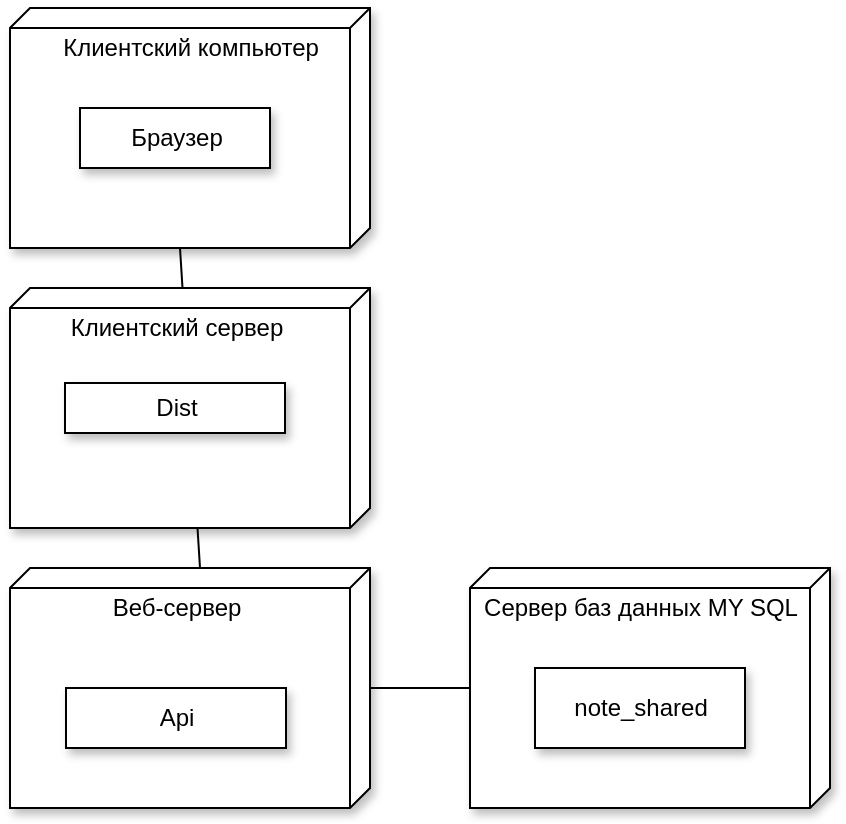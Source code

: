 <mxfile version="15.8.7" type="device"><diagram id="r8smrNBu5s63FgWAxW_A" name="Page-1"><mxGraphModel dx="1102" dy="865" grid="1" gridSize="10" guides="1" tooltips="1" connect="1" arrows="1" fold="1" page="1" pageScale="1" pageWidth="850" pageHeight="1100" math="0" shadow="0"><root><mxCell id="0"/><mxCell id="1" parent="0"/><mxCell id="4BSw33EeerwB5s-FpYNb-1" value="" style="verticalAlign=top;align=left;spacingTop=8;spacingLeft=2;spacingRight=12;shape=cube;size=10;direction=south;fontStyle=4;html=1;shadow=1;" vertex="1" parent="1"><mxGeometry x="130" y="140" width="180" height="120" as="geometry"/></mxCell><mxCell id="4BSw33EeerwB5s-FpYNb-7" style="edgeStyle=none;rounded=0;orthogonalLoop=1;jettySize=auto;html=1;endArrow=none;endFill=0;" edge="1" parent="1" source="4BSw33EeerwB5s-FpYNb-2" target="4BSw33EeerwB5s-FpYNb-3"><mxGeometry relative="1" as="geometry"/></mxCell><mxCell id="4BSw33EeerwB5s-FpYNb-2" value="" style="verticalAlign=top;align=left;spacingTop=8;spacingLeft=2;spacingRight=12;shape=cube;size=10;direction=south;fontStyle=4;html=1;shadow=1;" vertex="1" parent="1"><mxGeometry x="130" y="420" width="180" height="120" as="geometry"/></mxCell><mxCell id="4BSw33EeerwB5s-FpYNb-3" value="" style="verticalAlign=top;align=left;spacingTop=8;spacingLeft=2;spacingRight=12;shape=cube;size=10;direction=south;fontStyle=4;html=1;shadow=1;" vertex="1" parent="1"><mxGeometry x="360" y="420" width="180" height="120" as="geometry"/></mxCell><mxCell id="4BSw33EeerwB5s-FpYNb-5" style="rounded=0;orthogonalLoop=1;jettySize=auto;html=1;entryX=0;entryY=0;entryDx=120;entryDy=95;entryPerimeter=0;endArrow=none;endFill=0;" edge="1" parent="1" source="4BSw33EeerwB5s-FpYNb-4" target="4BSw33EeerwB5s-FpYNb-1"><mxGeometry relative="1" as="geometry"/></mxCell><mxCell id="4BSw33EeerwB5s-FpYNb-6" style="edgeStyle=none;rounded=0;orthogonalLoop=1;jettySize=auto;html=1;entryX=0;entryY=0;entryDx=0;entryDy=85;entryPerimeter=0;endArrow=none;endFill=0;" edge="1" parent="1" source="4BSw33EeerwB5s-FpYNb-4" target="4BSw33EeerwB5s-FpYNb-2"><mxGeometry relative="1" as="geometry"/></mxCell><mxCell id="4BSw33EeerwB5s-FpYNb-4" value="" style="verticalAlign=top;align=left;spacingTop=8;spacingLeft=2;spacingRight=12;shape=cube;size=10;direction=south;fontStyle=4;html=1;shadow=1;" vertex="1" parent="1"><mxGeometry x="130" y="280" width="180" height="120" as="geometry"/></mxCell><mxCell id="4BSw33EeerwB5s-FpYNb-8" value="Клиентский компьютер" style="text;html=1;align=center;verticalAlign=middle;resizable=0;points=[];autosize=1;strokeColor=none;fillColor=none;" vertex="1" parent="1"><mxGeometry x="150" y="150" width="140" height="20" as="geometry"/></mxCell><mxCell id="4BSw33EeerwB5s-FpYNb-9" value="Браузер" style="html=1;shadow=1;" vertex="1" parent="1"><mxGeometry x="165" y="190" width="95" height="30" as="geometry"/></mxCell><mxCell id="4BSw33EeerwB5s-FpYNb-10" value="Клиентский сервер" style="text;html=1;align=center;verticalAlign=middle;resizable=0;points=[];autosize=1;strokeColor=none;fillColor=none;" vertex="1" parent="1"><mxGeometry x="152.5" y="290" width="120" height="20" as="geometry"/></mxCell><mxCell id="4BSw33EeerwB5s-FpYNb-11" value="Dist" style="html=1;shadow=1;" vertex="1" parent="1"><mxGeometry x="157.5" y="327.5" width="110" height="25" as="geometry"/></mxCell><mxCell id="4BSw33EeerwB5s-FpYNb-12" value="Сервер баз данных MY SQL" style="text;html=1;align=center;verticalAlign=middle;resizable=0;points=[];autosize=1;strokeColor=none;fillColor=none;" vertex="1" parent="1"><mxGeometry x="360" y="430" width="170" height="20" as="geometry"/></mxCell><mxCell id="4BSw33EeerwB5s-FpYNb-13" value="note_shared" style="html=1;shadow=1;" vertex="1" parent="1"><mxGeometry x="392.5" y="470" width="105" height="40" as="geometry"/></mxCell><mxCell id="4BSw33EeerwB5s-FpYNb-14" value="Веб-сервер" style="text;html=1;align=center;verticalAlign=middle;resizable=0;points=[];autosize=1;strokeColor=none;fillColor=none;" vertex="1" parent="1"><mxGeometry x="172.5" y="430" width="80" height="20" as="geometry"/></mxCell><mxCell id="4BSw33EeerwB5s-FpYNb-15" value="Api" style="html=1;shadow=1;" vertex="1" parent="1"><mxGeometry x="158" y="480" width="110" height="30" as="geometry"/></mxCell></root></mxGraphModel></diagram></mxfile>